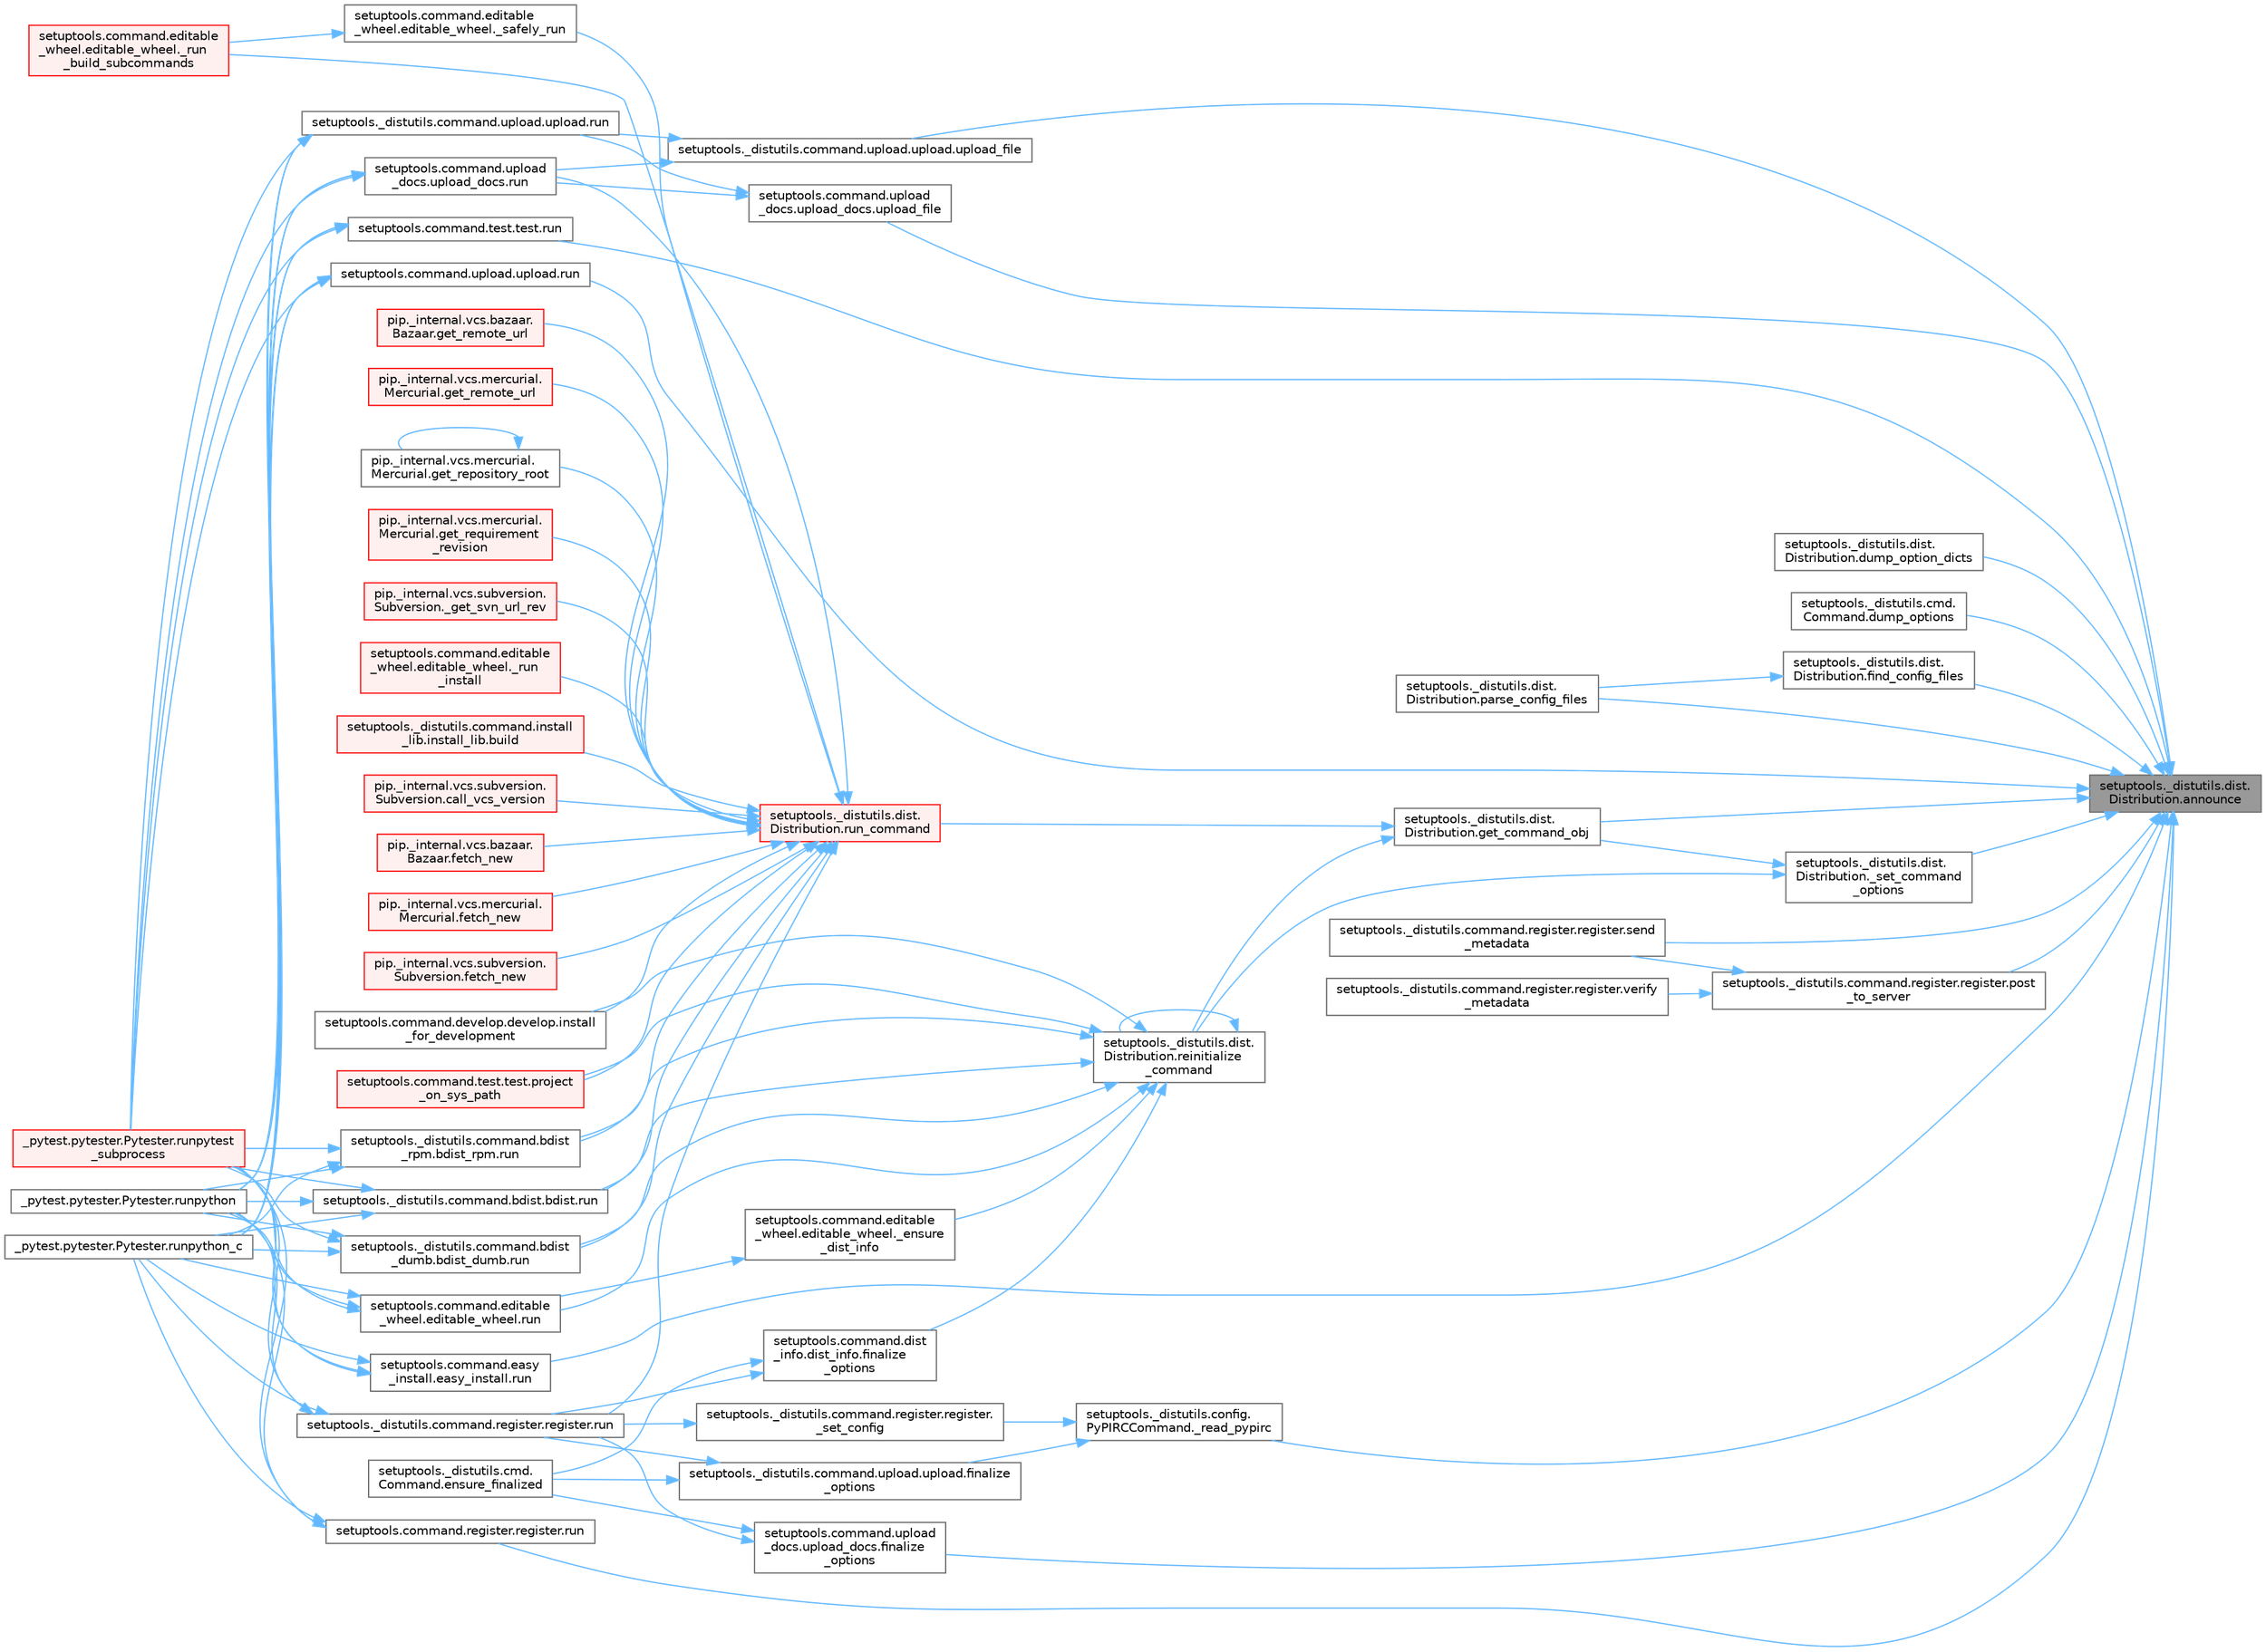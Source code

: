 digraph "setuptools._distutils.dist.Distribution.announce"
{
 // LATEX_PDF_SIZE
  bgcolor="transparent";
  edge [fontname=Helvetica,fontsize=10,labelfontname=Helvetica,labelfontsize=10];
  node [fontname=Helvetica,fontsize=10,shape=box,height=0.2,width=0.4];
  rankdir="RL";
  Node1 [id="Node000001",label="setuptools._distutils.dist.\lDistribution.announce",height=0.2,width=0.4,color="gray40", fillcolor="grey60", style="filled", fontcolor="black",tooltip=" "];
  Node1 -> Node2 [id="edge1_Node000001_Node000002",dir="back",color="steelblue1",style="solid",tooltip=" "];
  Node2 [id="Node000002",label="setuptools._distutils.config.\lPyPIRCCommand._read_pypirc",height=0.2,width=0.4,color="grey40", fillcolor="white", style="filled",URL="$classsetuptools_1_1__distutils_1_1config_1_1_py_p_i_r_c_command.html#a95ad2e9fa5fef1344a3d1405852f1241",tooltip=" "];
  Node2 -> Node3 [id="edge2_Node000002_Node000003",dir="back",color="steelblue1",style="solid",tooltip=" "];
  Node3 [id="Node000003",label="setuptools._distutils.command.register.register.\l_set_config",height=0.2,width=0.4,color="grey40", fillcolor="white", style="filled",URL="$classsetuptools_1_1__distutils_1_1command_1_1register_1_1register.html#a5df9fa18811c2ab9d81a2e3007585e3a",tooltip=" "];
  Node3 -> Node4 [id="edge3_Node000003_Node000004",dir="back",color="steelblue1",style="solid",tooltip=" "];
  Node4 [id="Node000004",label="setuptools._distutils.command.register.register.run",height=0.2,width=0.4,color="grey40", fillcolor="white", style="filled",URL="$classsetuptools_1_1__distutils_1_1command_1_1register_1_1register.html#a2c04b126757f477c907033d7f3d0e169",tooltip=" "];
  Node4 -> Node5 [id="edge4_Node000004_Node000005",dir="back",color="steelblue1",style="solid",tooltip=" "];
  Node5 [id="Node000005",label="_pytest.pytester.Pytester.runpytest\l_subprocess",height=0.2,width=0.4,color="red", fillcolor="#FFF0F0", style="filled",URL="$class__pytest_1_1pytester_1_1_pytester.html#a59323c6d6a1469a1206f1c0b8fce99c9",tooltip=" "];
  Node4 -> Node7 [id="edge5_Node000004_Node000007",dir="back",color="steelblue1",style="solid",tooltip=" "];
  Node7 [id="Node000007",label="_pytest.pytester.Pytester.runpython",height=0.2,width=0.4,color="grey40", fillcolor="white", style="filled",URL="$class__pytest_1_1pytester_1_1_pytester.html#a4e0c539507f15fd333cf618faf9687ef",tooltip=" "];
  Node4 -> Node8 [id="edge6_Node000004_Node000008",dir="back",color="steelblue1",style="solid",tooltip=" "];
  Node8 [id="Node000008",label="_pytest.pytester.Pytester.runpython_c",height=0.2,width=0.4,color="grey40", fillcolor="white", style="filled",URL="$class__pytest_1_1pytester_1_1_pytester.html#aea789acfe206d9c40d9a6bf54a337f2a",tooltip=" "];
  Node2 -> Node9 [id="edge7_Node000002_Node000009",dir="back",color="steelblue1",style="solid",tooltip=" "];
  Node9 [id="Node000009",label="setuptools._distutils.command.upload.upload.finalize\l_options",height=0.2,width=0.4,color="grey40", fillcolor="white", style="filled",URL="$classsetuptools_1_1__distutils_1_1command_1_1upload_1_1upload.html#a9c94c240a676c164b8b18a141bc48c4c",tooltip=" "];
  Node9 -> Node10 [id="edge8_Node000009_Node000010",dir="back",color="steelblue1",style="solid",tooltip=" "];
  Node10 [id="Node000010",label="setuptools._distutils.cmd.\lCommand.ensure_finalized",height=0.2,width=0.4,color="grey40", fillcolor="white", style="filled",URL="$classsetuptools_1_1__distutils_1_1cmd_1_1_command.html#a3d586ca13afbfed87a11872fd15515ab",tooltip=" "];
  Node9 -> Node4 [id="edge9_Node000009_Node000004",dir="back",color="steelblue1",style="solid",tooltip=" "];
  Node1 -> Node11 [id="edge10_Node000001_Node000011",dir="back",color="steelblue1",style="solid",tooltip=" "];
  Node11 [id="Node000011",label="setuptools._distutils.dist.\lDistribution._set_command\l_options",height=0.2,width=0.4,color="grey40", fillcolor="white", style="filled",URL="$classsetuptools_1_1__distutils_1_1dist_1_1_distribution.html#a18f0a5852aea0864878a3ff850317e8e",tooltip=" "];
  Node11 -> Node12 [id="edge11_Node000011_Node000012",dir="back",color="steelblue1",style="solid",tooltip=" "];
  Node12 [id="Node000012",label="setuptools._distutils.dist.\lDistribution.get_command_obj",height=0.2,width=0.4,color="grey40", fillcolor="white", style="filled",URL="$classsetuptools_1_1__distutils_1_1dist_1_1_distribution.html#a80e8e7bbd4549f6bcfc1203aa0a78690",tooltip=" "];
  Node12 -> Node13 [id="edge12_Node000012_Node000013",dir="back",color="steelblue1",style="solid",tooltip=" "];
  Node13 [id="Node000013",label="setuptools._distutils.dist.\lDistribution.reinitialize\l_command",height=0.2,width=0.4,color="grey40", fillcolor="white", style="filled",URL="$classsetuptools_1_1__distutils_1_1dist_1_1_distribution.html#af2c7f4e88aef83b7998790901d61690c",tooltip=" "];
  Node13 -> Node14 [id="edge13_Node000013_Node000014",dir="back",color="steelblue1",style="solid",tooltip=" "];
  Node14 [id="Node000014",label="setuptools.command.editable\l_wheel.editable_wheel._ensure\l_dist_info",height=0.2,width=0.4,color="grey40", fillcolor="white", style="filled",URL="$classsetuptools_1_1command_1_1editable__wheel_1_1editable__wheel.html#a32893594f23387e938e94fa715d91079",tooltip=" "];
  Node14 -> Node15 [id="edge14_Node000014_Node000015",dir="back",color="steelblue1",style="solid",tooltip=" "];
  Node15 [id="Node000015",label="setuptools.command.editable\l_wheel.editable_wheel.run",height=0.2,width=0.4,color="grey40", fillcolor="white", style="filled",URL="$classsetuptools_1_1command_1_1editable__wheel_1_1editable__wheel.html#a6181422bbe946a10478b3a2365bfc848",tooltip=" "];
  Node15 -> Node5 [id="edge15_Node000015_Node000005",dir="back",color="steelblue1",style="solid",tooltip=" "];
  Node15 -> Node7 [id="edge16_Node000015_Node000007",dir="back",color="steelblue1",style="solid",tooltip=" "];
  Node15 -> Node8 [id="edge17_Node000015_Node000008",dir="back",color="steelblue1",style="solid",tooltip=" "];
  Node13 -> Node16 [id="edge18_Node000013_Node000016",dir="back",color="steelblue1",style="solid",tooltip=" "];
  Node16 [id="Node000016",label="setuptools.command.dist\l_info.dist_info.finalize\l_options",height=0.2,width=0.4,color="grey40", fillcolor="white", style="filled",URL="$classsetuptools_1_1command_1_1dist__info_1_1dist__info.html#a1d2714e2ca4129b5b846f52e4c8e3a64",tooltip=" "];
  Node16 -> Node10 [id="edge19_Node000016_Node000010",dir="back",color="steelblue1",style="solid",tooltip=" "];
  Node16 -> Node4 [id="edge20_Node000016_Node000004",dir="back",color="steelblue1",style="solid",tooltip=" "];
  Node13 -> Node17 [id="edge21_Node000013_Node000017",dir="back",color="steelblue1",style="solid",tooltip=" "];
  Node17 [id="Node000017",label="setuptools.command.develop.develop.install\l_for_development",height=0.2,width=0.4,color="grey40", fillcolor="white", style="filled",URL="$classsetuptools_1_1command_1_1develop_1_1develop.html#a35de7e3f44f8096f0334bc5bae4f3966",tooltip=" "];
  Node13 -> Node18 [id="edge22_Node000013_Node000018",dir="back",color="steelblue1",style="solid",tooltip=" "];
  Node18 [id="Node000018",label="setuptools.command.test.test.project\l_on_sys_path",height=0.2,width=0.4,color="red", fillcolor="#FFF0F0", style="filled",URL="$classsetuptools_1_1command_1_1test_1_1test.html#a5b270df5600b6d95c1e0e05e539897a8",tooltip=" "];
  Node13 -> Node13 [id="edge23_Node000013_Node000013",dir="back",color="steelblue1",style="solid",tooltip=" "];
  Node13 -> Node20 [id="edge24_Node000013_Node000020",dir="back",color="steelblue1",style="solid",tooltip=" "];
  Node20 [id="Node000020",label="setuptools._distutils.command.bdist.bdist.run",height=0.2,width=0.4,color="grey40", fillcolor="white", style="filled",URL="$classsetuptools_1_1__distutils_1_1command_1_1bdist_1_1bdist.html#a6862e6e3bb065ba86a2c337652fbb864",tooltip=" "];
  Node20 -> Node5 [id="edge25_Node000020_Node000005",dir="back",color="steelblue1",style="solid",tooltip=" "];
  Node20 -> Node7 [id="edge26_Node000020_Node000007",dir="back",color="steelblue1",style="solid",tooltip=" "];
  Node20 -> Node8 [id="edge27_Node000020_Node000008",dir="back",color="steelblue1",style="solid",tooltip=" "];
  Node13 -> Node21 [id="edge28_Node000013_Node000021",dir="back",color="steelblue1",style="solid",tooltip=" "];
  Node21 [id="Node000021",label="setuptools._distutils.command.bdist\l_dumb.bdist_dumb.run",height=0.2,width=0.4,color="grey40", fillcolor="white", style="filled",URL="$classsetuptools_1_1__distutils_1_1command_1_1bdist__dumb_1_1bdist__dumb.html#a1ddf2b2f2332fed447e1f22a0cf6e129",tooltip=" "];
  Node21 -> Node5 [id="edge29_Node000021_Node000005",dir="back",color="steelblue1",style="solid",tooltip=" "];
  Node21 -> Node7 [id="edge30_Node000021_Node000007",dir="back",color="steelblue1",style="solid",tooltip=" "];
  Node21 -> Node8 [id="edge31_Node000021_Node000008",dir="back",color="steelblue1",style="solid",tooltip=" "];
  Node13 -> Node22 [id="edge32_Node000013_Node000022",dir="back",color="steelblue1",style="solid",tooltip=" "];
  Node22 [id="Node000022",label="setuptools._distutils.command.bdist\l_rpm.bdist_rpm.run",height=0.2,width=0.4,color="grey40", fillcolor="white", style="filled",URL="$classsetuptools_1_1__distutils_1_1command_1_1bdist__rpm_1_1bdist__rpm.html#adcee42c05da0e307fe50ccba1f7efd75",tooltip=" "];
  Node22 -> Node5 [id="edge33_Node000022_Node000005",dir="back",color="steelblue1",style="solid",tooltip=" "];
  Node22 -> Node7 [id="edge34_Node000022_Node000007",dir="back",color="steelblue1",style="solid",tooltip=" "];
  Node22 -> Node8 [id="edge35_Node000022_Node000008",dir="back",color="steelblue1",style="solid",tooltip=" "];
  Node13 -> Node15 [id="edge36_Node000013_Node000015",dir="back",color="steelblue1",style="solid",tooltip=" "];
  Node12 -> Node23 [id="edge37_Node000012_Node000023",dir="back",color="steelblue1",style="solid",tooltip=" "];
  Node23 [id="Node000023",label="setuptools._distutils.dist.\lDistribution.run_command",height=0.2,width=0.4,color="red", fillcolor="#FFF0F0", style="filled",URL="$classsetuptools_1_1__distutils_1_1dist_1_1_distribution.html#af88f5c28eb0069f7f38d97a6ec0b6aa3",tooltip=" "];
  Node23 -> Node24 [id="edge38_Node000023_Node000024",dir="back",color="steelblue1",style="solid",tooltip=" "];
  Node24 [id="Node000024",label="pip._internal.vcs.subversion.\lSubversion._get_svn_url_rev",height=0.2,width=0.4,color="red", fillcolor="#FFF0F0", style="filled",URL="$classpip_1_1__internal_1_1vcs_1_1subversion_1_1_subversion.html#a561b918238c7b04a4b7ddee4a5570f9f",tooltip=" "];
  Node23 -> Node29 [id="edge39_Node000023_Node000029",dir="back",color="steelblue1",style="solid",tooltip=" "];
  Node29 [id="Node000029",label="setuptools.command.editable\l_wheel.editable_wheel._run\l_build_subcommands",height=0.2,width=0.4,color="red", fillcolor="#FFF0F0", style="filled",URL="$classsetuptools_1_1command_1_1editable__wheel_1_1editable__wheel.html#a5a1d2b004b213e6e74118156431e9475",tooltip=" "];
  Node23 -> Node32 [id="edge40_Node000023_Node000032",dir="back",color="steelblue1",style="solid",tooltip=" "];
  Node32 [id="Node000032",label="setuptools.command.editable\l_wheel.editable_wheel._run\l_install",height=0.2,width=0.4,color="red", fillcolor="#FFF0F0", style="filled",URL="$classsetuptools_1_1command_1_1editable__wheel_1_1editable__wheel.html#aba952add5a0ce87ee98e3c00882a08d6",tooltip=" "];
  Node23 -> Node33 [id="edge41_Node000023_Node000033",dir="back",color="steelblue1",style="solid",tooltip=" "];
  Node33 [id="Node000033",label="setuptools.command.editable\l_wheel.editable_wheel._safely_run",height=0.2,width=0.4,color="grey40", fillcolor="white", style="filled",URL="$classsetuptools_1_1command_1_1editable__wheel_1_1editable__wheel.html#a6da651144035301b28de27c71676f28a",tooltip=" "];
  Node33 -> Node29 [id="edge42_Node000033_Node000029",dir="back",color="steelblue1",style="solid",tooltip=" "];
  Node23 -> Node34 [id="edge43_Node000023_Node000034",dir="back",color="steelblue1",style="solid",tooltip=" "];
  Node34 [id="Node000034",label="setuptools._distutils.command.install\l_lib.install_lib.build",height=0.2,width=0.4,color="red", fillcolor="#FFF0F0", style="filled",URL="$classsetuptools_1_1__distutils_1_1command_1_1install__lib_1_1install__lib.html#a768766a6c24f04a7de30fbe94e3c4aa4",tooltip=" "];
  Node23 -> Node37 [id="edge44_Node000023_Node000037",dir="back",color="steelblue1",style="solid",tooltip=" "];
  Node37 [id="Node000037",label="pip._internal.vcs.subversion.\lSubversion.call_vcs_version",height=0.2,width=0.4,color="red", fillcolor="#FFF0F0", style="filled",URL="$classpip_1_1__internal_1_1vcs_1_1subversion_1_1_subversion.html#a4b081bea84b9d238f0f2fb6358d51168",tooltip=" "];
  Node23 -> Node2339 [id="edge45_Node000023_Node002339",dir="back",color="steelblue1",style="solid",tooltip=" "];
  Node2339 [id="Node002339",label="pip._internal.vcs.bazaar.\lBazaar.fetch_new",height=0.2,width=0.4,color="red", fillcolor="#FFF0F0", style="filled",URL="$classpip_1_1__internal_1_1vcs_1_1bazaar_1_1_bazaar.html#acafcbf2930a1cfdf60c30f760d6e07bb",tooltip=" "];
  Node23 -> Node2340 [id="edge46_Node000023_Node002340",dir="back",color="steelblue1",style="solid",tooltip=" "];
  Node2340 [id="Node002340",label="pip._internal.vcs.mercurial.\lMercurial.fetch_new",height=0.2,width=0.4,color="red", fillcolor="#FFF0F0", style="filled",URL="$classpip_1_1__internal_1_1vcs_1_1mercurial_1_1_mercurial.html#ae29d60a7ff4cdd5a5f6f5924aab0705c",tooltip=" "];
  Node23 -> Node40 [id="edge47_Node000023_Node000040",dir="back",color="steelblue1",style="solid",tooltip=" "];
  Node40 [id="Node000040",label="pip._internal.vcs.subversion.\lSubversion.fetch_new",height=0.2,width=0.4,color="red", fillcolor="#FFF0F0", style="filled",URL="$classpip_1_1__internal_1_1vcs_1_1subversion_1_1_subversion.html#a77872d266502778f01705398673cd459",tooltip=" "];
  Node23 -> Node2341 [id="edge48_Node000023_Node002341",dir="back",color="steelblue1",style="solid",tooltip=" "];
  Node2341 [id="Node002341",label="pip._internal.vcs.bazaar.\lBazaar.get_remote_url",height=0.2,width=0.4,color="red", fillcolor="#FFF0F0", style="filled",URL="$classpip_1_1__internal_1_1vcs_1_1bazaar_1_1_bazaar.html#a7ca2695eb981353537146db34d8adc6c",tooltip=" "];
  Node23 -> Node2342 [id="edge49_Node000023_Node002342",dir="back",color="steelblue1",style="solid",tooltip=" "];
  Node2342 [id="Node002342",label="pip._internal.vcs.mercurial.\lMercurial.get_remote_url",height=0.2,width=0.4,color="red", fillcolor="#FFF0F0", style="filled",URL="$classpip_1_1__internal_1_1vcs_1_1mercurial_1_1_mercurial.html#a181d844b6242c988eab721964c8fc225",tooltip=" "];
  Node23 -> Node2343 [id="edge50_Node000023_Node002343",dir="back",color="steelblue1",style="solid",tooltip=" "];
  Node2343 [id="Node002343",label="pip._internal.vcs.mercurial.\lMercurial.get_repository_root",height=0.2,width=0.4,color="grey40", fillcolor="white", style="filled",URL="$classpip_1_1__internal_1_1vcs_1_1mercurial_1_1_mercurial.html#a440557c19596d8b32e550178393ac56b",tooltip=" "];
  Node2343 -> Node2343 [id="edge51_Node002343_Node002343",dir="back",color="steelblue1",style="solid",tooltip=" "];
  Node23 -> Node2344 [id="edge52_Node000023_Node002344",dir="back",color="steelblue1",style="solid",tooltip=" "];
  Node2344 [id="Node002344",label="pip._internal.vcs.mercurial.\lMercurial.get_requirement\l_revision",height=0.2,width=0.4,color="red", fillcolor="#FFF0F0", style="filled",URL="$classpip_1_1__internal_1_1vcs_1_1mercurial_1_1_mercurial.html#af179b008f1836297ecee0e665421ae66",tooltip=" "];
  Node23 -> Node17 [id="edge53_Node000023_Node000017",dir="back",color="steelblue1",style="solid",tooltip=" "];
  Node23 -> Node18 [id="edge54_Node000023_Node000018",dir="back",color="steelblue1",style="solid",tooltip=" "];
  Node23 -> Node20 [id="edge55_Node000023_Node000020",dir="back",color="steelblue1",style="solid",tooltip=" "];
  Node23 -> Node21 [id="edge56_Node000023_Node000021",dir="back",color="steelblue1",style="solid",tooltip=" "];
  Node23 -> Node22 [id="edge57_Node000023_Node000022",dir="back",color="steelblue1",style="solid",tooltip=" "];
  Node23 -> Node4 [id="edge58_Node000023_Node000004",dir="back",color="steelblue1",style="solid",tooltip=" "];
  Node23 -> Node68 [id="edge59_Node000023_Node000068",dir="back",color="steelblue1",style="solid",tooltip=" "];
  Node68 [id="Node000068",label="setuptools.command.upload\l_docs.upload_docs.run",height=0.2,width=0.4,color="grey40", fillcolor="white", style="filled",URL="$classsetuptools_1_1command_1_1upload__docs_1_1upload__docs.html#aa4dc06178a865c40dcd7fe0cd77a2bfe",tooltip=" "];
  Node68 -> Node5 [id="edge60_Node000068_Node000005",dir="back",color="steelblue1",style="solid",tooltip=" "];
  Node68 -> Node7 [id="edge61_Node000068_Node000007",dir="back",color="steelblue1",style="solid",tooltip=" "];
  Node68 -> Node8 [id="edge62_Node000068_Node000008",dir="back",color="steelblue1",style="solid",tooltip=" "];
  Node11 -> Node13 [id="edge63_Node000011_Node000013",dir="back",color="steelblue1",style="solid",tooltip=" "];
  Node1 -> Node3187 [id="edge64_Node000001_Node003187",dir="back",color="steelblue1",style="solid",tooltip=" "];
  Node3187 [id="Node003187",label="setuptools._distutils.dist.\lDistribution.dump_option_dicts",height=0.2,width=0.4,color="grey40", fillcolor="white", style="filled",URL="$classsetuptools_1_1__distutils_1_1dist_1_1_distribution.html#ae05a354f41d4bcbb39c86104f2ac5a8f",tooltip=" "];
  Node1 -> Node3188 [id="edge65_Node000001_Node003188",dir="back",color="steelblue1",style="solid",tooltip=" "];
  Node3188 [id="Node003188",label="setuptools._distutils.cmd.\lCommand.dump_options",height=0.2,width=0.4,color="grey40", fillcolor="white", style="filled",URL="$classsetuptools_1_1__distutils_1_1cmd_1_1_command.html#a2d67b16608e8343db6625237a7f9281c",tooltip=" "];
  Node1 -> Node3189 [id="edge66_Node000001_Node003189",dir="back",color="steelblue1",style="solid",tooltip=" "];
  Node3189 [id="Node003189",label="setuptools.command.upload\l_docs.upload_docs.finalize\l_options",height=0.2,width=0.4,color="grey40", fillcolor="white", style="filled",URL="$classsetuptools_1_1command_1_1upload__docs_1_1upload__docs.html#a09f271a08732f639bc6911807313ea0e",tooltip=" "];
  Node3189 -> Node10 [id="edge67_Node003189_Node000010",dir="back",color="steelblue1",style="solid",tooltip=" "];
  Node3189 -> Node4 [id="edge68_Node003189_Node000004",dir="back",color="steelblue1",style="solid",tooltip=" "];
  Node1 -> Node3190 [id="edge69_Node000001_Node003190",dir="back",color="steelblue1",style="solid",tooltip=" "];
  Node3190 [id="Node003190",label="setuptools._distutils.dist.\lDistribution.find_config_files",height=0.2,width=0.4,color="grey40", fillcolor="white", style="filled",URL="$classsetuptools_1_1__distutils_1_1dist_1_1_distribution.html#a90a78ae8e537d72d549d1ece10e201fb",tooltip=" "];
  Node3190 -> Node3191 [id="edge70_Node003190_Node003191",dir="back",color="steelblue1",style="solid",tooltip=" "];
  Node3191 [id="Node003191",label="setuptools._distutils.dist.\lDistribution.parse_config_files",height=0.2,width=0.4,color="grey40", fillcolor="white", style="filled",URL="$classsetuptools_1_1__distutils_1_1dist_1_1_distribution.html#a43a8ffba36463f9d3cf2ec6319ba8a0b",tooltip=" "];
  Node1 -> Node12 [id="edge71_Node000001_Node000012",dir="back",color="steelblue1",style="solid",tooltip=" "];
  Node1 -> Node3191 [id="edge72_Node000001_Node003191",dir="back",color="steelblue1",style="solid",tooltip=" "];
  Node1 -> Node3192 [id="edge73_Node000001_Node003192",dir="back",color="steelblue1",style="solid",tooltip=" "];
  Node3192 [id="Node003192",label="setuptools._distutils.command.register.register.post\l_to_server",height=0.2,width=0.4,color="grey40", fillcolor="white", style="filled",URL="$classsetuptools_1_1__distutils_1_1command_1_1register_1_1register.html#a443b5453169d93a19384b4c50c3dcefc",tooltip=" "];
  Node3192 -> Node3193 [id="edge74_Node003192_Node003193",dir="back",color="steelblue1",style="solid",tooltip=" "];
  Node3193 [id="Node003193",label="setuptools._distutils.command.register.register.send\l_metadata",height=0.2,width=0.4,color="grey40", fillcolor="white", style="filled",URL="$classsetuptools_1_1__distutils_1_1command_1_1register_1_1register.html#a715e1c12f5ecb7f04a16446f0ef72b48",tooltip=" "];
  Node3192 -> Node3194 [id="edge75_Node003192_Node003194",dir="back",color="steelblue1",style="solid",tooltip=" "];
  Node3194 [id="Node003194",label="setuptools._distutils.command.register.register.verify\l_metadata",height=0.2,width=0.4,color="grey40", fillcolor="white", style="filled",URL="$classsetuptools_1_1__distutils_1_1command_1_1register_1_1register.html#a210a90eaa4684fa24cf4106b95807e2b",tooltip=" "];
  Node1 -> Node3029 [id="edge76_Node000001_Node003029",dir="back",color="steelblue1",style="solid",tooltip=" "];
  Node3029 [id="Node003029",label="setuptools.command.easy\l_install.easy_install.run",height=0.2,width=0.4,color="grey40", fillcolor="white", style="filled",URL="$classsetuptools_1_1command_1_1easy__install_1_1easy__install.html#a5baa3609420e4ff45d361d1b0f042273",tooltip=" "];
  Node3029 -> Node5 [id="edge77_Node003029_Node000005",dir="back",color="steelblue1",style="solid",tooltip=" "];
  Node3029 -> Node7 [id="edge78_Node003029_Node000007",dir="back",color="steelblue1",style="solid",tooltip=" "];
  Node3029 -> Node8 [id="edge79_Node003029_Node000008",dir="back",color="steelblue1",style="solid",tooltip=" "];
  Node1 -> Node3195 [id="edge80_Node000001_Node003195",dir="back",color="steelblue1",style="solid",tooltip=" "];
  Node3195 [id="Node003195",label="setuptools.command.register.register.run",height=0.2,width=0.4,color="grey40", fillcolor="white", style="filled",URL="$classsetuptools_1_1command_1_1register_1_1register.html#a20f35884f64942e18bf26334f1ee2a4f",tooltip=" "];
  Node3195 -> Node5 [id="edge81_Node003195_Node000005",dir="back",color="steelblue1",style="solid",tooltip=" "];
  Node3195 -> Node7 [id="edge82_Node003195_Node000007",dir="back",color="steelblue1",style="solid",tooltip=" "];
  Node3195 -> Node8 [id="edge83_Node003195_Node000008",dir="back",color="steelblue1",style="solid",tooltip=" "];
  Node1 -> Node3196 [id="edge84_Node000001_Node003196",dir="back",color="steelblue1",style="solid",tooltip=" "];
  Node3196 [id="Node003196",label="setuptools.command.test.test.run",height=0.2,width=0.4,color="grey40", fillcolor="white", style="filled",URL="$classsetuptools_1_1command_1_1test_1_1test.html#a77d5bd09aaab81ff5764ef0dbae8dffe",tooltip=" "];
  Node3196 -> Node5 [id="edge85_Node003196_Node000005",dir="back",color="steelblue1",style="solid",tooltip=" "];
  Node3196 -> Node7 [id="edge86_Node003196_Node000007",dir="back",color="steelblue1",style="solid",tooltip=" "];
  Node3196 -> Node8 [id="edge87_Node003196_Node000008",dir="back",color="steelblue1",style="solid",tooltip=" "];
  Node1 -> Node3197 [id="edge88_Node000001_Node003197",dir="back",color="steelblue1",style="solid",tooltip=" "];
  Node3197 [id="Node003197",label="setuptools.command.upload.upload.run",height=0.2,width=0.4,color="grey40", fillcolor="white", style="filled",URL="$classsetuptools_1_1command_1_1upload_1_1upload.html#a2247e36df8e816161a57d9115fb04a3b",tooltip=" "];
  Node3197 -> Node5 [id="edge89_Node003197_Node000005",dir="back",color="steelblue1",style="solid",tooltip=" "];
  Node3197 -> Node7 [id="edge90_Node003197_Node000007",dir="back",color="steelblue1",style="solid",tooltip=" "];
  Node3197 -> Node8 [id="edge91_Node003197_Node000008",dir="back",color="steelblue1",style="solid",tooltip=" "];
  Node1 -> Node3193 [id="edge92_Node000001_Node003193",dir="back",color="steelblue1",style="solid",tooltip=" "];
  Node1 -> Node66 [id="edge93_Node000001_Node000066",dir="back",color="steelblue1",style="solid",tooltip=" "];
  Node66 [id="Node000066",label="setuptools._distutils.command.upload.upload.upload_file",height=0.2,width=0.4,color="grey40", fillcolor="white", style="filled",URL="$classsetuptools_1_1__distutils_1_1command_1_1upload_1_1upload.html#aa7d9089079f68edc3d38061fcc04211f",tooltip=" "];
  Node66 -> Node67 [id="edge94_Node000066_Node000067",dir="back",color="steelblue1",style="solid",tooltip=" "];
  Node67 [id="Node000067",label="setuptools._distutils.command.upload.upload.run",height=0.2,width=0.4,color="grey40", fillcolor="white", style="filled",URL="$classsetuptools_1_1__distutils_1_1command_1_1upload_1_1upload.html#ace38d87cba47d2d4fea6a9cfd3328afe",tooltip=" "];
  Node67 -> Node5 [id="edge95_Node000067_Node000005",dir="back",color="steelblue1",style="solid",tooltip=" "];
  Node67 -> Node7 [id="edge96_Node000067_Node000007",dir="back",color="steelblue1",style="solid",tooltip=" "];
  Node67 -> Node8 [id="edge97_Node000067_Node000008",dir="back",color="steelblue1",style="solid",tooltip=" "];
  Node66 -> Node68 [id="edge98_Node000066_Node000068",dir="back",color="steelblue1",style="solid",tooltip=" "];
  Node1 -> Node3198 [id="edge99_Node000001_Node003198",dir="back",color="steelblue1",style="solid",tooltip=" "];
  Node3198 [id="Node003198",label="setuptools.command.upload\l_docs.upload_docs.upload_file",height=0.2,width=0.4,color="grey40", fillcolor="white", style="filled",URL="$classsetuptools_1_1command_1_1upload__docs_1_1upload__docs.html#a0b23818d6939a9a469e646a11bf78e2d",tooltip=" "];
  Node3198 -> Node67 [id="edge100_Node003198_Node000067",dir="back",color="steelblue1",style="solid",tooltip=" "];
  Node3198 -> Node68 [id="edge101_Node003198_Node000068",dir="back",color="steelblue1",style="solid",tooltip=" "];
}
